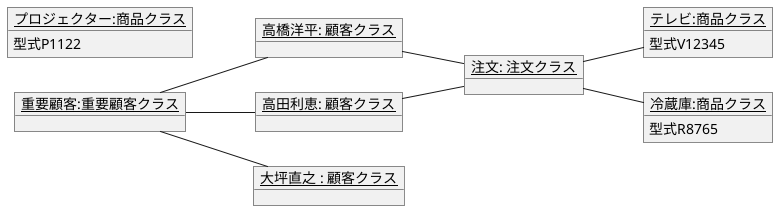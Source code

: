 @startuml
left to right direction
object "<u>高橋洋平: 顧客クラス</u>" as k0 {

}

object "<u>注文: 注文クラス</u>" as k6{
}
object "<u>高田利恵: 顧客クラス</u>" as k1 {

}
object "<u>大坪直之 : 顧客クラス</u>" as k2{

}
object "<u>テレビ:商品クラス</u>" as k3{
    型式V12345   
}
object "<u>冷蔵庫:商品クラス</u>" as k4{   
    型式R8765
}
object "<u>プロジェクター:商品クラス</u>" as k5{   
    型式P1122
}
object "<u>重要顧客:重要顧客クラス</u>" as k7{   
    
}
k7--k0
k7--k1
k7--k2
k0--k6
k1--k6
k6--k3
k6--k4
@enduml